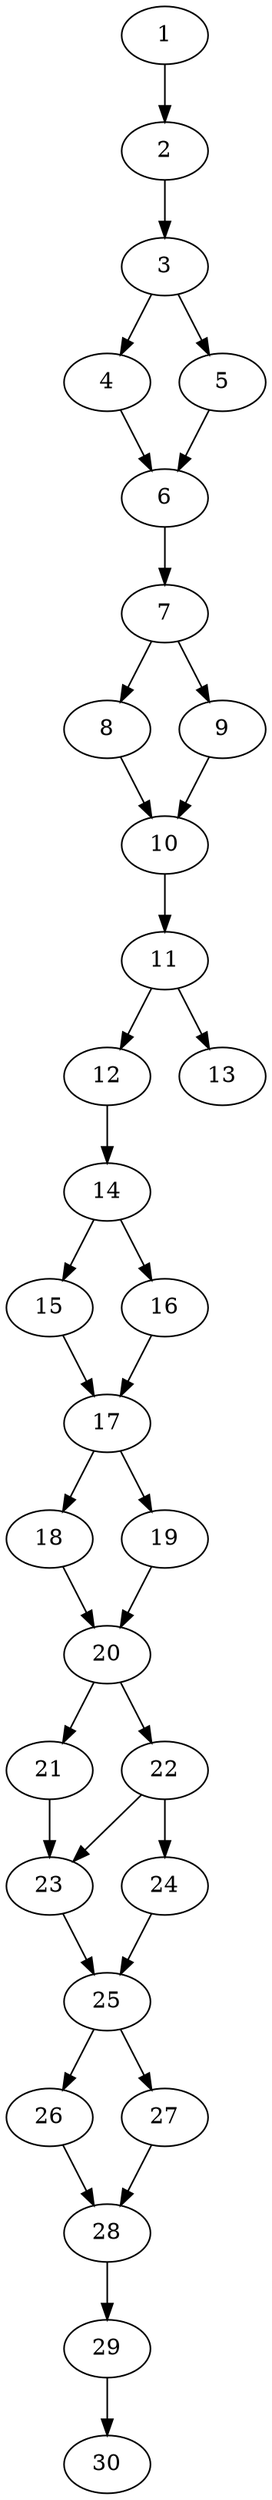 // DAG automatically generated by daggen at Thu Oct  3 14:04:18 2019
// ./daggen --dot -n 30 --ccr 0.4 --fat 0.3 --regular 0.7 --density 0.9 --mindata 5242880 --maxdata 52428800 
digraph G {
  1 [size="124298240", alpha="0.06", expect_size="49719296"] 
  1 -> 2 [size ="49719296"]
  2 [size="105098240", alpha="0.02", expect_size="42039296"] 
  2 -> 3 [size ="42039296"]
  3 [size="101015040", alpha="0.19", expect_size="40406016"] 
  3 -> 4 [size ="40406016"]
  3 -> 5 [size ="40406016"]
  4 [size="30415360", alpha="0.19", expect_size="12166144"] 
  4 -> 6 [size ="12166144"]
  5 [size="24396800", alpha="0.01", expect_size="9758720"] 
  5 -> 6 [size ="9758720"]
  6 [size="17113600", alpha="0.06", expect_size="6845440"] 
  6 -> 7 [size ="6845440"]
  7 [size="101209600", alpha="0.02", expect_size="40483840"] 
  7 -> 8 [size ="40483840"]
  7 -> 9 [size ="40483840"]
  8 [size="24645120", alpha="0.09", expect_size="9858048"] 
  8 -> 10 [size ="9858048"]
  9 [size="105620480", alpha="0.16", expect_size="42248192"] 
  9 -> 10 [size ="42248192"]
  10 [size="65292800", alpha="0.19", expect_size="26117120"] 
  10 -> 11 [size ="26117120"]
  11 [size="60341760", alpha="0.05", expect_size="24136704"] 
  11 -> 12 [size ="24136704"]
  11 -> 13 [size ="24136704"]
  12 [size="94039040", alpha="0.10", expect_size="37615616"] 
  12 -> 14 [size ="37615616"]
  13 [size="106624000", alpha="0.17", expect_size="42649600"] 
  14 [size="100180480", alpha="0.05", expect_size="40072192"] 
  14 -> 15 [size ="40072192"]
  14 -> 16 [size ="40072192"]
  15 [size="96140800", alpha="0.18", expect_size="38456320"] 
  15 -> 17 [size ="38456320"]
  16 [size="101862400", alpha="0.16", expect_size="40744960"] 
  16 -> 17 [size ="40744960"]
  17 [size="20748800", alpha="0.01", expect_size="8299520"] 
  17 -> 18 [size ="8299520"]
  17 -> 19 [size ="8299520"]
  18 [size="32481280", alpha="0.17", expect_size="12992512"] 
  18 -> 20 [size ="12992512"]
  19 [size="87375360", alpha="0.12", expect_size="34950144"] 
  19 -> 20 [size ="34950144"]
  20 [size="61941760", alpha="0.16", expect_size="24776704"] 
  20 -> 21 [size ="24776704"]
  20 -> 22 [size ="24776704"]
  21 [size="56693760", alpha="0.19", expect_size="22677504"] 
  21 -> 23 [size ="22677504"]
  22 [size="86440960", alpha="0.17", expect_size="34576384"] 
  22 -> 23 [size ="34576384"]
  22 -> 24 [size ="34576384"]
  23 [size="29992960", alpha="0.10", expect_size="11997184"] 
  23 -> 25 [size ="11997184"]
  24 [size="130565120", alpha="0.06", expect_size="52226048"] 
  24 -> 25 [size ="52226048"]
  25 [size="44183040", alpha="0.04", expect_size="17673216"] 
  25 -> 26 [size ="17673216"]
  25 -> 27 [size ="17673216"]
  26 [size="32837120", alpha="0.03", expect_size="13134848"] 
  26 -> 28 [size ="13134848"]
  27 [size="129710080", alpha="0.17", expect_size="51884032"] 
  27 -> 28 [size ="51884032"]
  28 [size="18616320", alpha="0.12", expect_size="7446528"] 
  28 -> 29 [size ="7446528"]
  29 [size="119749120", alpha="0.04", expect_size="47899648"] 
  29 -> 30 [size ="47899648"]
  30 [size="72693760", alpha="0.04", expect_size="29077504"] 
}

